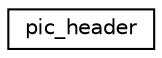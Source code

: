 digraph "Graphical Class Hierarchy"
{
 // INTERACTIVE_SVG=YES
  edge [fontname="Helvetica",fontsize="10",labelfontname="Helvetica",labelfontsize="10"];
  node [fontname="Helvetica",fontsize="10",shape=record];
  rankdir="LR";
  Node0 [label="pic_header",height=0.2,width=0.4,color="black", fillcolor="white", style="filled",URL="$structpic__header.html"];
}
